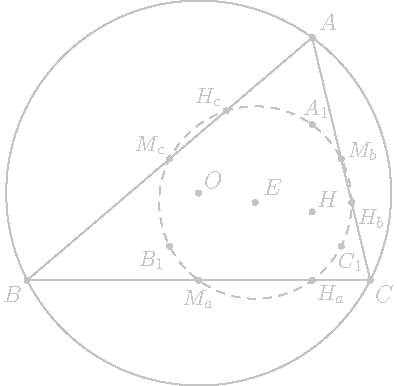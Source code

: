 import geometry;
size(7cm);

pen penColor = rgb("c5c5c5");

triangle t = triangleabc(4, 6, 5.5);

point A = t.C;
point B = t.A;
point C = t.B;

circle w = circle(t);

point O = w.C;
point H = orthocentercenter(t);
point _E = midpoint(segment(O, H));

point Ma = midpoint(segment(C, B));
point Mc = midpoint(segment(A, B));
point Mb = midpoint(segment(C, A));

point Ha = intersectionpoint(line(A, H), line(B, C));
point Hb = intersectionpoint(line(B, H), line(A, C));
point Hc = intersectionpoint(line(C, H), line(B, A));

point A1 = midpoint(segment(A, H));
point C1 = midpoint(segment(C, H));
point B1 = midpoint(segment(B, H));



circle e = circle(_E, w.r/2);



//draw

dot("$A$", A, N+E, fontsize(12) + penColor);
dot("$B$", B, SW, fontsize(12) + penColor);
dot("$C$", C, SE, fontsize(12) + penColor);

draw(t, penColor);
draw(w, penColor);
draw(e, penColor+dashed);


dot("$E$", _E, N+E, fontsize(12) + penColor);
dot("$O$", O, NE, fontsize(12) + penColor);
dot("$H$", H, NE, fontsize(12) + penColor);



dot("$C_1$", C1, S+E*0.5, fontsize(11) + penColor);
dot("$B_1$", B1, SW, fontsize(11) + penColor);
dot("$A_1$", A1, N+E*0.2, fontsize(11) + penColor);

dot("$H_b$", Hb, S+E, fontsize(11) + penColor);
dot("$H_c$", Hc, NW, fontsize(11) + penColor);
dot("$H_a$", Ha, SE, fontsize(11) + penColor);

dot("$M_b$", Mb, N*0.5+E, fontsize(11) + penColor);
dot("$M_c$", Mc, NW, fontsize(11) + penColor);
dot("$M_a$", Ma, S*1.5, fontsize(11) + penColor);
